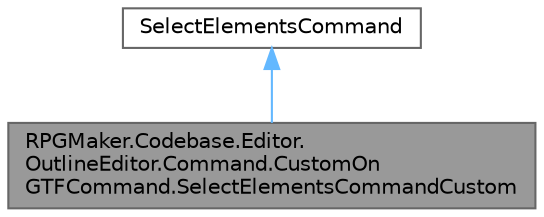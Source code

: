 digraph "RPGMaker.Codebase.Editor.OutlineEditor.Command.CustomOnGTFCommand.SelectElementsCommandCustom"
{
 // LATEX_PDF_SIZE
  bgcolor="transparent";
  edge [fontname=Helvetica,fontsize=10,labelfontname=Helvetica,labelfontsize=10];
  node [fontname=Helvetica,fontsize=10,shape=box,height=0.2,width=0.4];
  Node1 [id="Node000001",label="RPGMaker.Codebase.Editor.\lOutlineEditor.Command.CustomOn\lGTFCommand.SelectElementsCommandCustom",height=0.2,width=0.4,color="gray40", fillcolor="grey60", style="filled", fontcolor="black",tooltip="😁 選択要素命令カスタム"];
  Node2 -> Node1 [id="edge1_Node000001_Node000002",dir="back",color="steelblue1",style="solid",tooltip=" "];
  Node2 [id="Node000002",label="SelectElementsCommand",height=0.2,width=0.4,color="gray40", fillcolor="white", style="filled",tooltip=" "];
}
